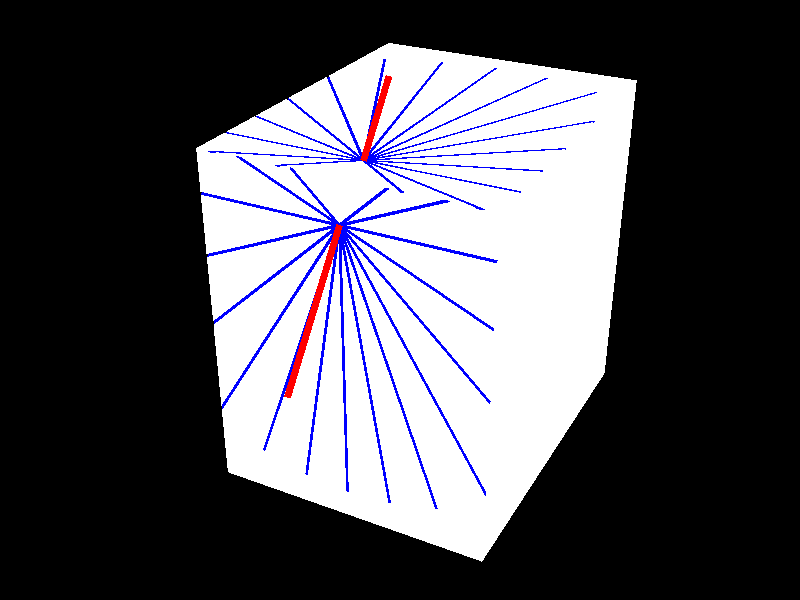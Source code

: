 // Persistence Of Vision Ray Tracer Scene Description File
// File: sundial.pov
// Desc: Horizontal and vertical sundail
//       This sundial model is NOT suitable for the southern hemisphere,
//       or for use near the poles and equator.
// Date: 15-09-1998
// Auth: Ingo Janssen
//
// Make an animation of 52 frames. The shadow will describe the figure 8.
// This is the analemma:
// http://www.uwm.edu/People/kahl/Images/Weather/Other/analemma.html
//
// The motto for this sundial:
// "By a shadow I explain the heavens"
//
// -w320 -h240
// -w800 -h600 +a0.3

#include "sunpos.inc"

global_settings {assumed_gamma 1}

camera {
   location  <3.0, 5.0, -5.0>
	look_at   <0.40, 1.8, 0.0>
   angle 40
}

#declare Year= 1998;
#declare Month= 1;
#declare Day= 1+int(clock*365);
#declare Hour= 12;
#declare Minute= 35;
#declare Lstm= 15;
#declare LONG= 6.9;
#declare LAT= 52.266;

   //Put in the sun
light_source {
   SunPos(Year, Month, Day, Hour, Minute, Lstm, LAT, LONG)
   rgb 1
}

background {rgb 0}

    // Build the horizontal hourlines of the dail.
#declare DailH= cylinder{ <0, 0, 0>, <0, 0, 2>, 0.01 }
#declare HCount= -30;

#while ( HCount<90 )
   #declare RotH = degrees(atan2(tan(radians(HCount))/sin(radians(LAT)),1));
   #declare HourlinesH = union {
      cylinder{
         <-2, 0, 0>, <0, 0, 0>, 0.01
         rotate <0, RotH, 0>
      }
      cylinder{
         <-2, 0, 0>, <0, 0, 0>, 0.01
         rotate <0, 180-RotH, 0>
      }
   }
   #declare DailH= union {
      object {HourlinesH}
      object {DailH}
   }
   #declare HCount=HCount+15;
#end //while

#declare HGnomon= cylinder {
   <0, 0, 0>, <0, 0.53, 0>, 0.02
   rotate <90-LAT, 0, 0>
   pigment {rgb<1,0,0>}
}

    // Build the vertical hourlines.
#declare DailV= cylinder{ <0, 0, 0>, <0,-2, 0>, 0.01 }
#declare VCount= -30;

#while ( VCount<90 )
   #declare RotV = degrees(atan2(tan(radians(VCount))/cos(radians(LAT)),1));
   #declare HourlinesV = union {
      cylinder {
         <-2, 0, 0>, <0, 0, 0>, 0.01
         rotate <0, 0, RotV>
      }
      cylinder{
         <-2,0, 0>, <0, 0, 0>, 0.01
         rotate <0, 0, 180-RotV>
      }
   }
   #declare DailV = union {
      object {HourlinesV}
      object {DailV}
   }
   #declare VCount= VCount+15;
#end //while

#declare VGnomon= cylinder {
    <0, -1.05, 0>, <0, 0, 0>, 0.02
    rotate <90-LAT, 0, 0>
    pigment {rgb <1,0,0>}
}

    // Put it all pieces together.
#declare Sundail= union {
   difference {
      box { <-1, 0, 0>, <1, 2.5, 2.5> }
      object {
         DailH
         translate <0, 2.5, 0.3>
         pigment {rgb <0,0,1>}
      }
      object {
         DailV
         translate <0, 2.2, 0>
         pigment {rgb <0,0,1>}
      }
   }
   object {
      HGnomon
      translate <0, 2.5, 0.3>
   }
   object {
      VGnomon
      translate <0, 2.2, 0>
   }
}

object {
   Sundail
   pigment{rgb 1}
}
